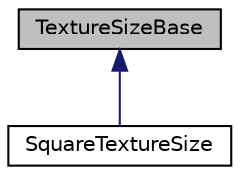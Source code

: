 digraph "TextureSizeBase"
{
  edge [fontname="Helvetica",fontsize="10",labelfontname="Helvetica",labelfontsize="10"];
  node [fontname="Helvetica",fontsize="10",shape=record];
  Node1 [label="TextureSizeBase",height=0.2,width=0.4,color="black", fillcolor="grey75", style="filled", fontcolor="black"];
  Node1 -> Node2 [dir="back",color="midnightblue",fontsize="10",style="solid",fontname="Helvetica"];
  Node2 [label="SquareTextureSize",height=0.2,width=0.4,color="black", fillcolor="white", style="filled",URL="$class_square_texture_size.html",tooltip="尺寸必为2的n次方 "];
}
